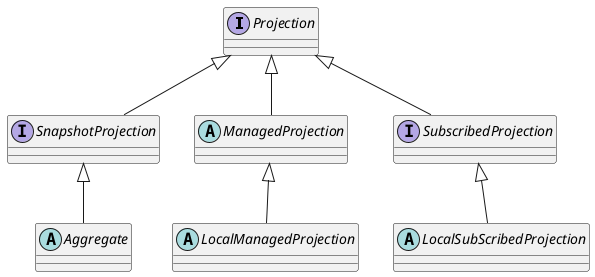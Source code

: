@startuml

interface Projection
interface SnapshotProjection
abstract class Aggregate


abstract class  ManagedProjection
abstract class LocalManagedProjection

interface  SubscribedProjection
abstract class LocalSubScribedProjection

Projection <|-- SnapshotProjection
SnapshotProjection <|-- Aggregate


Projection <|-- ManagedProjection
ManagedProjection <|-- LocalManagedProjection

Projection <|-- SubscribedProjection
SubscribedProjection  <|-- LocalSubScribedProjection

@enduml
